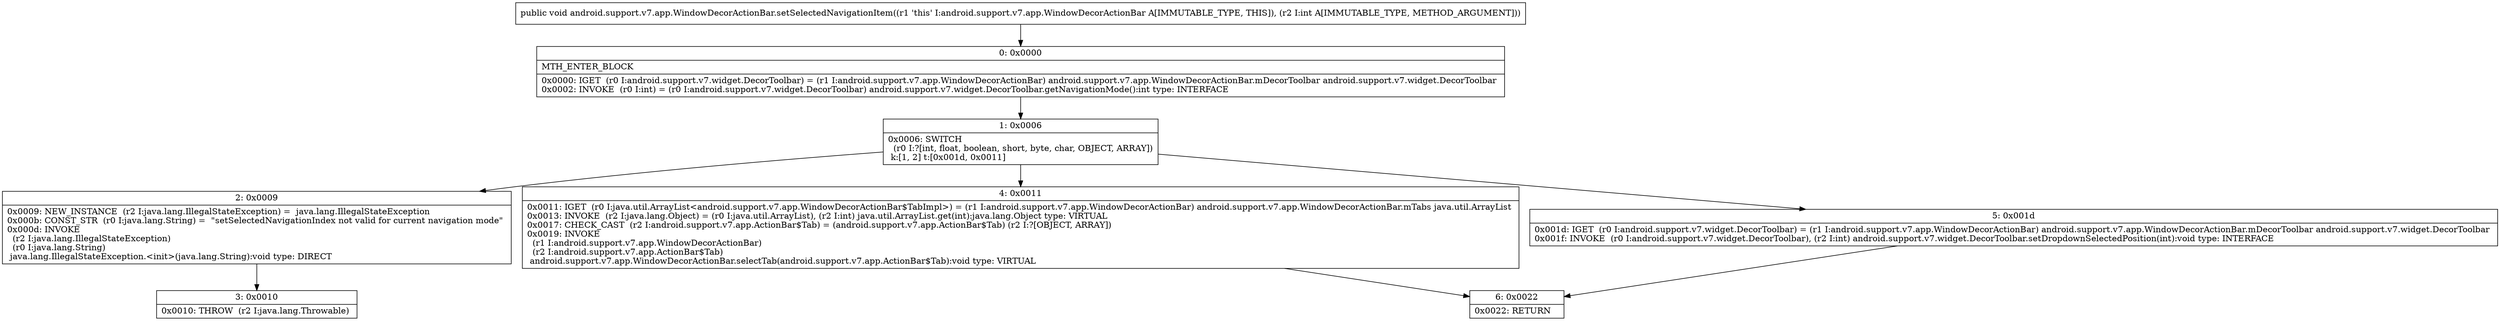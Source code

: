 digraph "CFG forandroid.support.v7.app.WindowDecorActionBar.setSelectedNavigationItem(I)V" {
Node_0 [shape=record,label="{0\:\ 0x0000|MTH_ENTER_BLOCK\l|0x0000: IGET  (r0 I:android.support.v7.widget.DecorToolbar) = (r1 I:android.support.v7.app.WindowDecorActionBar) android.support.v7.app.WindowDecorActionBar.mDecorToolbar android.support.v7.widget.DecorToolbar \l0x0002: INVOKE  (r0 I:int) = (r0 I:android.support.v7.widget.DecorToolbar) android.support.v7.widget.DecorToolbar.getNavigationMode():int type: INTERFACE \l}"];
Node_1 [shape=record,label="{1\:\ 0x0006|0x0006: SWITCH  \l  (r0 I:?[int, float, boolean, short, byte, char, OBJECT, ARRAY])\l k:[1, 2] t:[0x001d, 0x0011] \l}"];
Node_2 [shape=record,label="{2\:\ 0x0009|0x0009: NEW_INSTANCE  (r2 I:java.lang.IllegalStateException) =  java.lang.IllegalStateException \l0x000b: CONST_STR  (r0 I:java.lang.String) =  \"setSelectedNavigationIndex not valid for current navigation mode\" \l0x000d: INVOKE  \l  (r2 I:java.lang.IllegalStateException)\l  (r0 I:java.lang.String)\l java.lang.IllegalStateException.\<init\>(java.lang.String):void type: DIRECT \l}"];
Node_3 [shape=record,label="{3\:\ 0x0010|0x0010: THROW  (r2 I:java.lang.Throwable) \l}"];
Node_4 [shape=record,label="{4\:\ 0x0011|0x0011: IGET  (r0 I:java.util.ArrayList\<android.support.v7.app.WindowDecorActionBar$TabImpl\>) = (r1 I:android.support.v7.app.WindowDecorActionBar) android.support.v7.app.WindowDecorActionBar.mTabs java.util.ArrayList \l0x0013: INVOKE  (r2 I:java.lang.Object) = (r0 I:java.util.ArrayList), (r2 I:int) java.util.ArrayList.get(int):java.lang.Object type: VIRTUAL \l0x0017: CHECK_CAST  (r2 I:android.support.v7.app.ActionBar$Tab) = (android.support.v7.app.ActionBar$Tab) (r2 I:?[OBJECT, ARRAY]) \l0x0019: INVOKE  \l  (r1 I:android.support.v7.app.WindowDecorActionBar)\l  (r2 I:android.support.v7.app.ActionBar$Tab)\l android.support.v7.app.WindowDecorActionBar.selectTab(android.support.v7.app.ActionBar$Tab):void type: VIRTUAL \l}"];
Node_5 [shape=record,label="{5\:\ 0x001d|0x001d: IGET  (r0 I:android.support.v7.widget.DecorToolbar) = (r1 I:android.support.v7.app.WindowDecorActionBar) android.support.v7.app.WindowDecorActionBar.mDecorToolbar android.support.v7.widget.DecorToolbar \l0x001f: INVOKE  (r0 I:android.support.v7.widget.DecorToolbar), (r2 I:int) android.support.v7.widget.DecorToolbar.setDropdownSelectedPosition(int):void type: INTERFACE \l}"];
Node_6 [shape=record,label="{6\:\ 0x0022|0x0022: RETURN   \l}"];
MethodNode[shape=record,label="{public void android.support.v7.app.WindowDecorActionBar.setSelectedNavigationItem((r1 'this' I:android.support.v7.app.WindowDecorActionBar A[IMMUTABLE_TYPE, THIS]), (r2 I:int A[IMMUTABLE_TYPE, METHOD_ARGUMENT])) }"];
MethodNode -> Node_0;
Node_0 -> Node_1;
Node_1 -> Node_2;
Node_1 -> Node_4;
Node_1 -> Node_5;
Node_2 -> Node_3;
Node_4 -> Node_6;
Node_5 -> Node_6;
}

